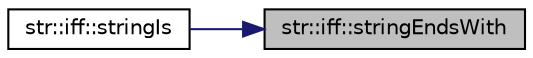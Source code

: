 digraph "str::iff::stringEndsWith"
{
 // INTERACTIVE_SVG=YES
 // LATEX_PDF_SIZE
  edge [fontname="Helvetica",fontsize="10",labelfontname="Helvetica",labelfontsize="10"];
  node [fontname="Helvetica",fontsize="10",shape=record];
  rankdir="RL";
  Node1 [label="str::iff::stringEndsWith",height=0.2,width=0.4,color="black", fillcolor="grey75", style="filled", fontcolor="black",tooltip=" "];
  Node1 -> Node2 [dir="back",color="midnightblue",fontsize="10",style="solid",fontname="Helvetica"];
  Node2 [label="str::iff::stringIs",height=0.2,width=0.4,color="black", fillcolor="white", style="filled",URL="$namespacestr_1_1iff.html#a601403c9e7da58fbd61f844377898afe",tooltip=" "];
}
